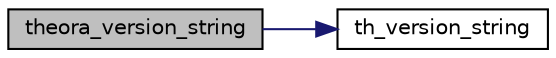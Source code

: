 digraph "theora_version_string"
{
  edge [fontname="Helvetica",fontsize="10",labelfontname="Helvetica",labelfontsize="10"];
  node [fontname="Helvetica",fontsize="10",shape=record];
  rankdir="LR";
  Node1 [label="theora_version_string",height=0.2,width=0.4,color="black", fillcolor="grey75", style="filled", fontcolor="black"];
  Node1 -> Node2 [color="midnightblue",fontsize="10",style="solid",fontname="Helvetica"];
  Node2 [label="th_version_string",height=0.2,width=0.4,color="black", fillcolor="white", style="filled",URL="$group__basefuncs.html#ga04846066738d9f2024fc9961162b2dbc"];
}
